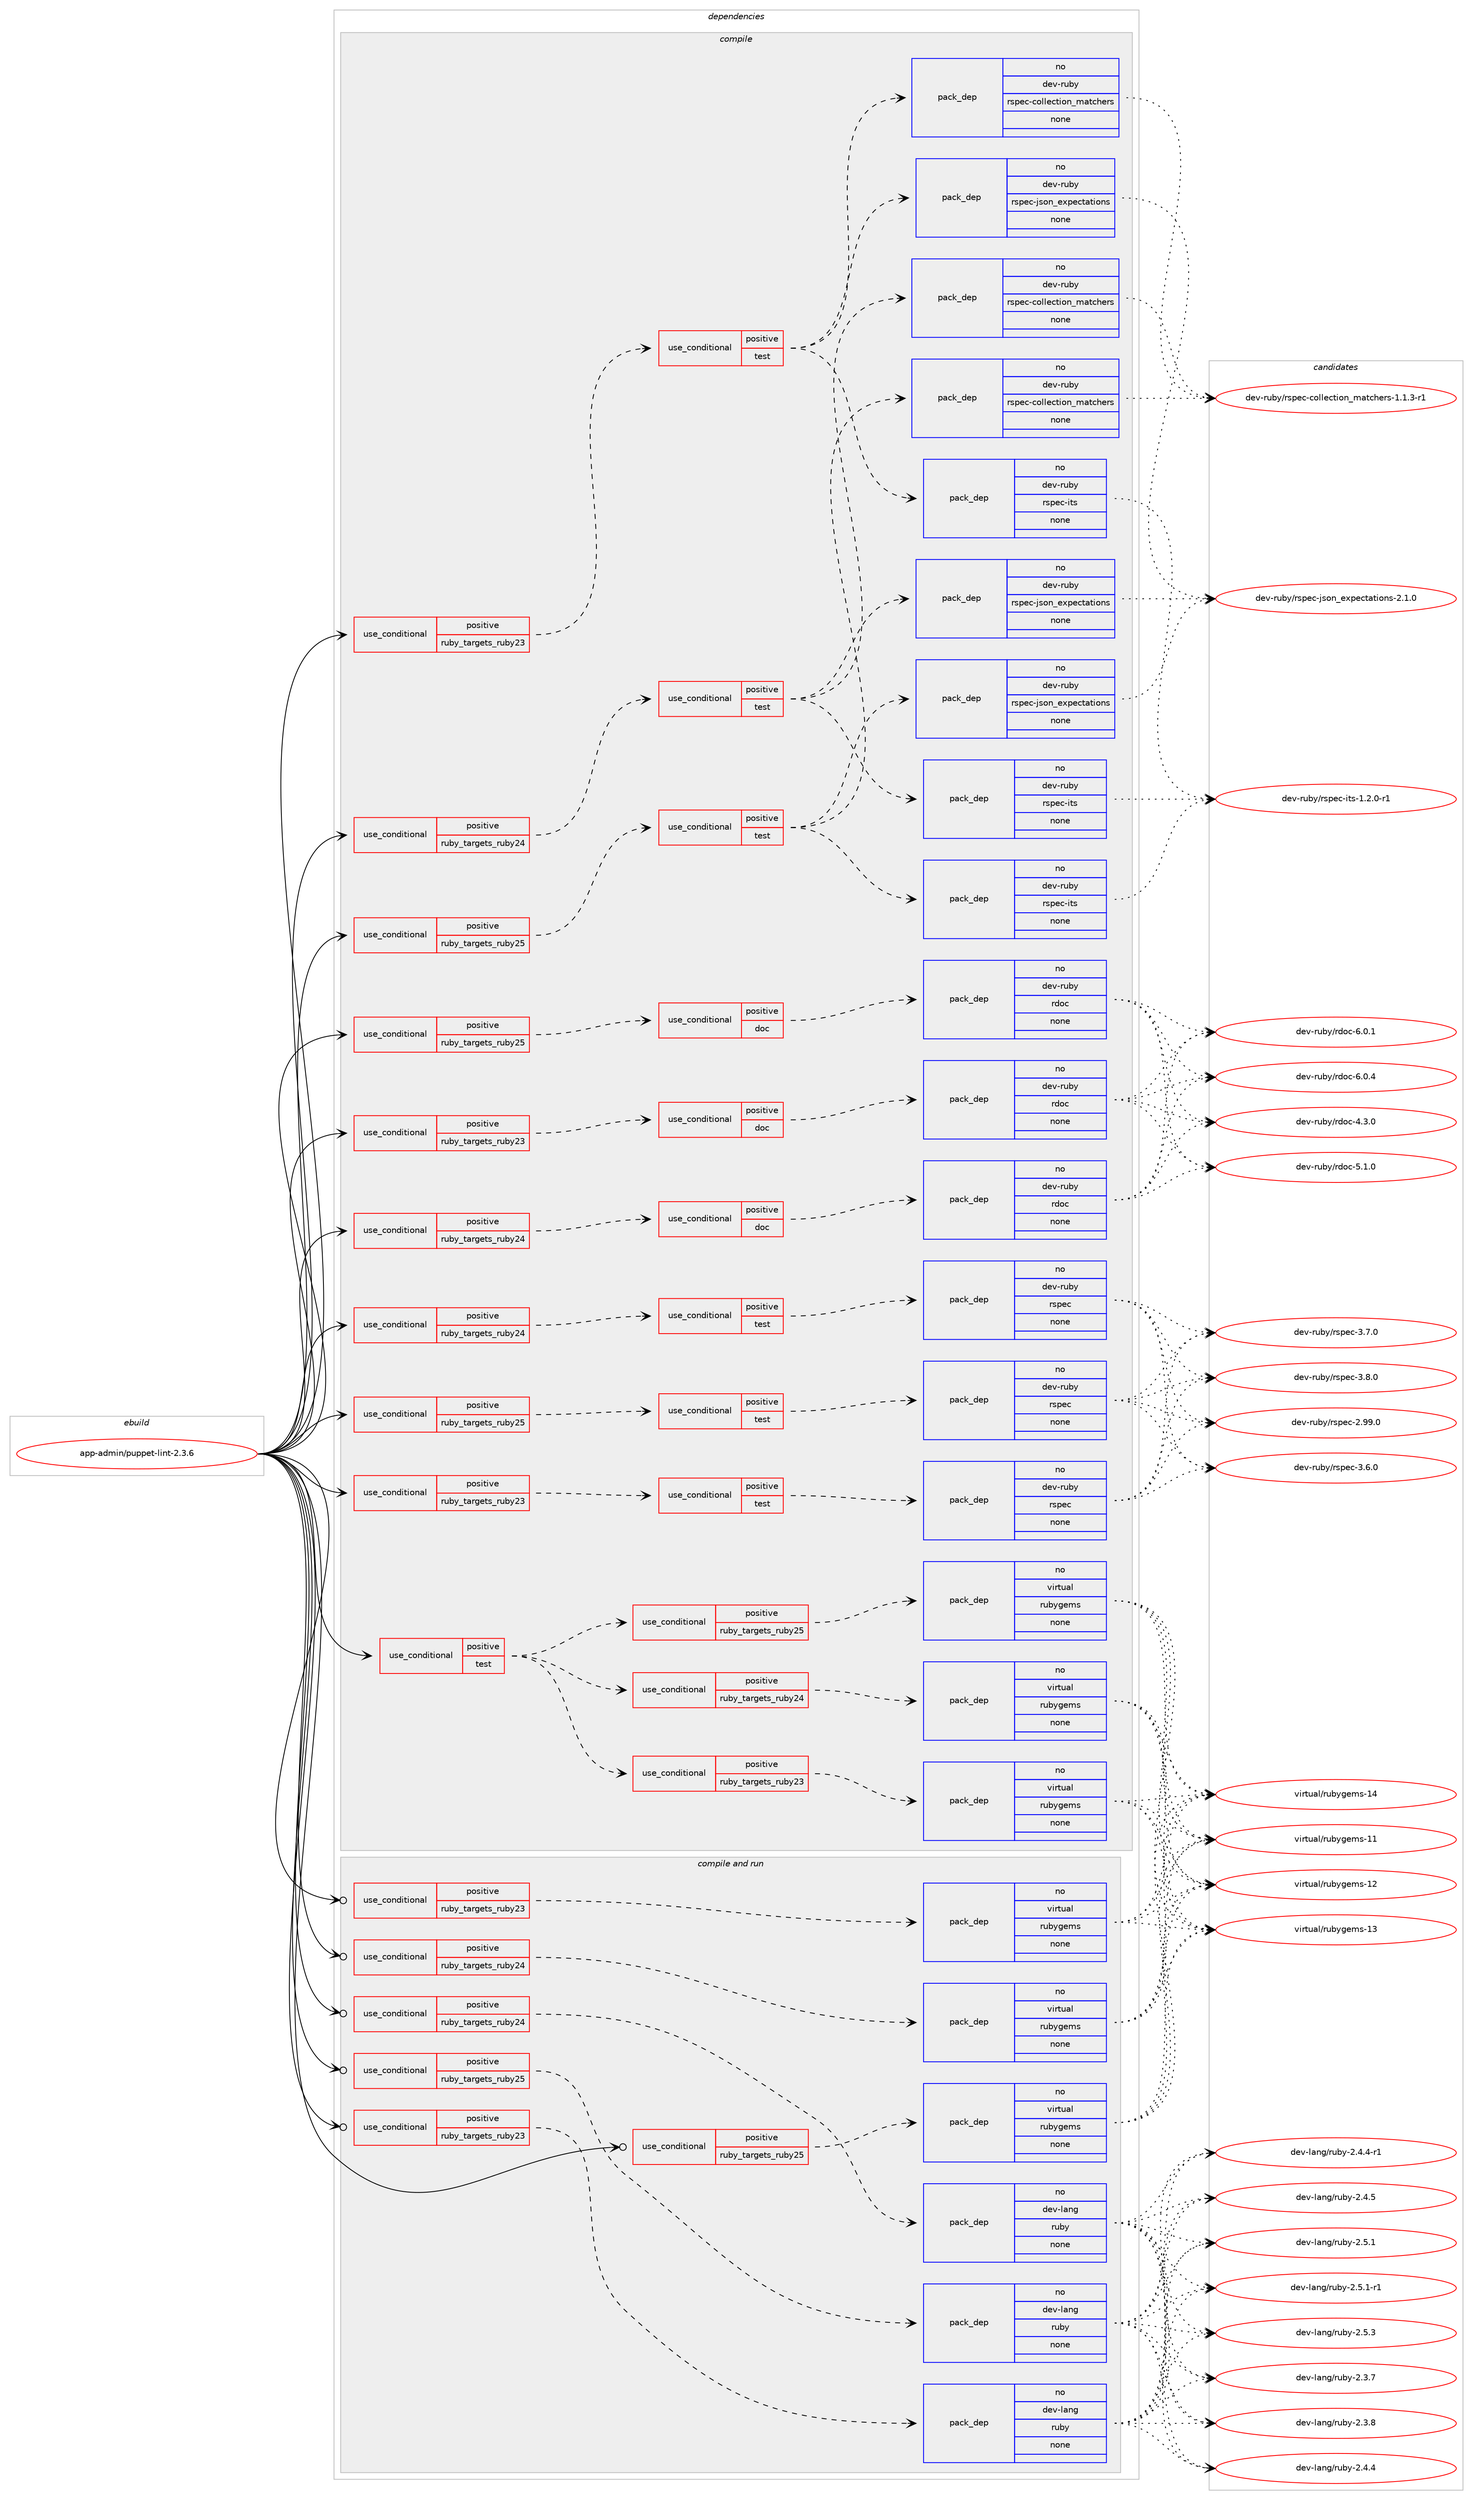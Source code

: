 digraph prolog {

# *************
# Graph options
# *************

newrank=true;
concentrate=true;
compound=true;
graph [rankdir=LR,fontname=Helvetica,fontsize=10,ranksep=1.5];#, ranksep=2.5, nodesep=0.2];
edge  [arrowhead=vee];
node  [fontname=Helvetica,fontsize=10];

# **********
# The ebuild
# **********

subgraph cluster_leftcol {
color=gray;
rank=same;
label=<<i>ebuild</i>>;
id [label="app-admin/puppet-lint-2.3.6", color=red, width=4, href="../app-admin/puppet-lint-2.3.6.svg"];
}

# ****************
# The dependencies
# ****************

subgraph cluster_midcol {
color=gray;
label=<<i>dependencies</i>>;
subgraph cluster_compile {
fillcolor="#eeeeee";
style=filled;
label=<<i>compile</i>>;
subgraph cond619 {
dependency2425 [label=<<TABLE BORDER="0" CELLBORDER="1" CELLSPACING="0" CELLPADDING="4"><TR><TD ROWSPAN="3" CELLPADDING="10">use_conditional</TD></TR><TR><TD>positive</TD></TR><TR><TD>ruby_targets_ruby23</TD></TR></TABLE>>, shape=none, color=red];
subgraph cond620 {
dependency2426 [label=<<TABLE BORDER="0" CELLBORDER="1" CELLSPACING="0" CELLPADDING="4"><TR><TD ROWSPAN="3" CELLPADDING="10">use_conditional</TD></TR><TR><TD>positive</TD></TR><TR><TD>doc</TD></TR></TABLE>>, shape=none, color=red];
subgraph pack1734 {
dependency2427 [label=<<TABLE BORDER="0" CELLBORDER="1" CELLSPACING="0" CELLPADDING="4" WIDTH="220"><TR><TD ROWSPAN="6" CELLPADDING="30">pack_dep</TD></TR><TR><TD WIDTH="110">no</TD></TR><TR><TD>dev-ruby</TD></TR><TR><TD>rdoc</TD></TR><TR><TD>none</TD></TR><TR><TD></TD></TR></TABLE>>, shape=none, color=blue];
}
dependency2426:e -> dependency2427:w [weight=20,style="dashed",arrowhead="vee"];
}
dependency2425:e -> dependency2426:w [weight=20,style="dashed",arrowhead="vee"];
}
id:e -> dependency2425:w [weight=20,style="solid",arrowhead="vee"];
subgraph cond621 {
dependency2428 [label=<<TABLE BORDER="0" CELLBORDER="1" CELLSPACING="0" CELLPADDING="4"><TR><TD ROWSPAN="3" CELLPADDING="10">use_conditional</TD></TR><TR><TD>positive</TD></TR><TR><TD>ruby_targets_ruby23</TD></TR></TABLE>>, shape=none, color=red];
subgraph cond622 {
dependency2429 [label=<<TABLE BORDER="0" CELLBORDER="1" CELLSPACING="0" CELLPADDING="4"><TR><TD ROWSPAN="3" CELLPADDING="10">use_conditional</TD></TR><TR><TD>positive</TD></TR><TR><TD>test</TD></TR></TABLE>>, shape=none, color=red];
subgraph pack1735 {
dependency2430 [label=<<TABLE BORDER="0" CELLBORDER="1" CELLSPACING="0" CELLPADDING="4" WIDTH="220"><TR><TD ROWSPAN="6" CELLPADDING="30">pack_dep</TD></TR><TR><TD WIDTH="110">no</TD></TR><TR><TD>dev-ruby</TD></TR><TR><TD>rspec</TD></TR><TR><TD>none</TD></TR><TR><TD></TD></TR></TABLE>>, shape=none, color=blue];
}
dependency2429:e -> dependency2430:w [weight=20,style="dashed",arrowhead="vee"];
}
dependency2428:e -> dependency2429:w [weight=20,style="dashed",arrowhead="vee"];
}
id:e -> dependency2428:w [weight=20,style="solid",arrowhead="vee"];
subgraph cond623 {
dependency2431 [label=<<TABLE BORDER="0" CELLBORDER="1" CELLSPACING="0" CELLPADDING="4"><TR><TD ROWSPAN="3" CELLPADDING="10">use_conditional</TD></TR><TR><TD>positive</TD></TR><TR><TD>ruby_targets_ruby23</TD></TR></TABLE>>, shape=none, color=red];
subgraph cond624 {
dependency2432 [label=<<TABLE BORDER="0" CELLBORDER="1" CELLSPACING="0" CELLPADDING="4"><TR><TD ROWSPAN="3" CELLPADDING="10">use_conditional</TD></TR><TR><TD>positive</TD></TR><TR><TD>test</TD></TR></TABLE>>, shape=none, color=red];
subgraph pack1736 {
dependency2433 [label=<<TABLE BORDER="0" CELLBORDER="1" CELLSPACING="0" CELLPADDING="4" WIDTH="220"><TR><TD ROWSPAN="6" CELLPADDING="30">pack_dep</TD></TR><TR><TD WIDTH="110">no</TD></TR><TR><TD>dev-ruby</TD></TR><TR><TD>rspec-its</TD></TR><TR><TD>none</TD></TR><TR><TD></TD></TR></TABLE>>, shape=none, color=blue];
}
dependency2432:e -> dependency2433:w [weight=20,style="dashed",arrowhead="vee"];
subgraph pack1737 {
dependency2434 [label=<<TABLE BORDER="0" CELLBORDER="1" CELLSPACING="0" CELLPADDING="4" WIDTH="220"><TR><TD ROWSPAN="6" CELLPADDING="30">pack_dep</TD></TR><TR><TD WIDTH="110">no</TD></TR><TR><TD>dev-ruby</TD></TR><TR><TD>rspec-collection_matchers</TD></TR><TR><TD>none</TD></TR><TR><TD></TD></TR></TABLE>>, shape=none, color=blue];
}
dependency2432:e -> dependency2434:w [weight=20,style="dashed",arrowhead="vee"];
subgraph pack1738 {
dependency2435 [label=<<TABLE BORDER="0" CELLBORDER="1" CELLSPACING="0" CELLPADDING="4" WIDTH="220"><TR><TD ROWSPAN="6" CELLPADDING="30">pack_dep</TD></TR><TR><TD WIDTH="110">no</TD></TR><TR><TD>dev-ruby</TD></TR><TR><TD>rspec-json_expectations</TD></TR><TR><TD>none</TD></TR><TR><TD></TD></TR></TABLE>>, shape=none, color=blue];
}
dependency2432:e -> dependency2435:w [weight=20,style="dashed",arrowhead="vee"];
}
dependency2431:e -> dependency2432:w [weight=20,style="dashed",arrowhead="vee"];
}
id:e -> dependency2431:w [weight=20,style="solid",arrowhead="vee"];
subgraph cond625 {
dependency2436 [label=<<TABLE BORDER="0" CELLBORDER="1" CELLSPACING="0" CELLPADDING="4"><TR><TD ROWSPAN="3" CELLPADDING="10">use_conditional</TD></TR><TR><TD>positive</TD></TR><TR><TD>ruby_targets_ruby24</TD></TR></TABLE>>, shape=none, color=red];
subgraph cond626 {
dependency2437 [label=<<TABLE BORDER="0" CELLBORDER="1" CELLSPACING="0" CELLPADDING="4"><TR><TD ROWSPAN="3" CELLPADDING="10">use_conditional</TD></TR><TR><TD>positive</TD></TR><TR><TD>doc</TD></TR></TABLE>>, shape=none, color=red];
subgraph pack1739 {
dependency2438 [label=<<TABLE BORDER="0" CELLBORDER="1" CELLSPACING="0" CELLPADDING="4" WIDTH="220"><TR><TD ROWSPAN="6" CELLPADDING="30">pack_dep</TD></TR><TR><TD WIDTH="110">no</TD></TR><TR><TD>dev-ruby</TD></TR><TR><TD>rdoc</TD></TR><TR><TD>none</TD></TR><TR><TD></TD></TR></TABLE>>, shape=none, color=blue];
}
dependency2437:e -> dependency2438:w [weight=20,style="dashed",arrowhead="vee"];
}
dependency2436:e -> dependency2437:w [weight=20,style="dashed",arrowhead="vee"];
}
id:e -> dependency2436:w [weight=20,style="solid",arrowhead="vee"];
subgraph cond627 {
dependency2439 [label=<<TABLE BORDER="0" CELLBORDER="1" CELLSPACING="0" CELLPADDING="4"><TR><TD ROWSPAN="3" CELLPADDING="10">use_conditional</TD></TR><TR><TD>positive</TD></TR><TR><TD>ruby_targets_ruby24</TD></TR></TABLE>>, shape=none, color=red];
subgraph cond628 {
dependency2440 [label=<<TABLE BORDER="0" CELLBORDER="1" CELLSPACING="0" CELLPADDING="4"><TR><TD ROWSPAN="3" CELLPADDING="10">use_conditional</TD></TR><TR><TD>positive</TD></TR><TR><TD>test</TD></TR></TABLE>>, shape=none, color=red];
subgraph pack1740 {
dependency2441 [label=<<TABLE BORDER="0" CELLBORDER="1" CELLSPACING="0" CELLPADDING="4" WIDTH="220"><TR><TD ROWSPAN="6" CELLPADDING="30">pack_dep</TD></TR><TR><TD WIDTH="110">no</TD></TR><TR><TD>dev-ruby</TD></TR><TR><TD>rspec</TD></TR><TR><TD>none</TD></TR><TR><TD></TD></TR></TABLE>>, shape=none, color=blue];
}
dependency2440:e -> dependency2441:w [weight=20,style="dashed",arrowhead="vee"];
}
dependency2439:e -> dependency2440:w [weight=20,style="dashed",arrowhead="vee"];
}
id:e -> dependency2439:w [weight=20,style="solid",arrowhead="vee"];
subgraph cond629 {
dependency2442 [label=<<TABLE BORDER="0" CELLBORDER="1" CELLSPACING="0" CELLPADDING="4"><TR><TD ROWSPAN="3" CELLPADDING="10">use_conditional</TD></TR><TR><TD>positive</TD></TR><TR><TD>ruby_targets_ruby24</TD></TR></TABLE>>, shape=none, color=red];
subgraph cond630 {
dependency2443 [label=<<TABLE BORDER="0" CELLBORDER="1" CELLSPACING="0" CELLPADDING="4"><TR><TD ROWSPAN="3" CELLPADDING="10">use_conditional</TD></TR><TR><TD>positive</TD></TR><TR><TD>test</TD></TR></TABLE>>, shape=none, color=red];
subgraph pack1741 {
dependency2444 [label=<<TABLE BORDER="0" CELLBORDER="1" CELLSPACING="0" CELLPADDING="4" WIDTH="220"><TR><TD ROWSPAN="6" CELLPADDING="30">pack_dep</TD></TR><TR><TD WIDTH="110">no</TD></TR><TR><TD>dev-ruby</TD></TR><TR><TD>rspec-its</TD></TR><TR><TD>none</TD></TR><TR><TD></TD></TR></TABLE>>, shape=none, color=blue];
}
dependency2443:e -> dependency2444:w [weight=20,style="dashed",arrowhead="vee"];
subgraph pack1742 {
dependency2445 [label=<<TABLE BORDER="0" CELLBORDER="1" CELLSPACING="0" CELLPADDING="4" WIDTH="220"><TR><TD ROWSPAN="6" CELLPADDING="30">pack_dep</TD></TR><TR><TD WIDTH="110">no</TD></TR><TR><TD>dev-ruby</TD></TR><TR><TD>rspec-collection_matchers</TD></TR><TR><TD>none</TD></TR><TR><TD></TD></TR></TABLE>>, shape=none, color=blue];
}
dependency2443:e -> dependency2445:w [weight=20,style="dashed",arrowhead="vee"];
subgraph pack1743 {
dependency2446 [label=<<TABLE BORDER="0" CELLBORDER="1" CELLSPACING="0" CELLPADDING="4" WIDTH="220"><TR><TD ROWSPAN="6" CELLPADDING="30">pack_dep</TD></TR><TR><TD WIDTH="110">no</TD></TR><TR><TD>dev-ruby</TD></TR><TR><TD>rspec-json_expectations</TD></TR><TR><TD>none</TD></TR><TR><TD></TD></TR></TABLE>>, shape=none, color=blue];
}
dependency2443:e -> dependency2446:w [weight=20,style="dashed",arrowhead="vee"];
}
dependency2442:e -> dependency2443:w [weight=20,style="dashed",arrowhead="vee"];
}
id:e -> dependency2442:w [weight=20,style="solid",arrowhead="vee"];
subgraph cond631 {
dependency2447 [label=<<TABLE BORDER="0" CELLBORDER="1" CELLSPACING="0" CELLPADDING="4"><TR><TD ROWSPAN="3" CELLPADDING="10">use_conditional</TD></TR><TR><TD>positive</TD></TR><TR><TD>ruby_targets_ruby25</TD></TR></TABLE>>, shape=none, color=red];
subgraph cond632 {
dependency2448 [label=<<TABLE BORDER="0" CELLBORDER="1" CELLSPACING="0" CELLPADDING="4"><TR><TD ROWSPAN="3" CELLPADDING="10">use_conditional</TD></TR><TR><TD>positive</TD></TR><TR><TD>doc</TD></TR></TABLE>>, shape=none, color=red];
subgraph pack1744 {
dependency2449 [label=<<TABLE BORDER="0" CELLBORDER="1" CELLSPACING="0" CELLPADDING="4" WIDTH="220"><TR><TD ROWSPAN="6" CELLPADDING="30">pack_dep</TD></TR><TR><TD WIDTH="110">no</TD></TR><TR><TD>dev-ruby</TD></TR><TR><TD>rdoc</TD></TR><TR><TD>none</TD></TR><TR><TD></TD></TR></TABLE>>, shape=none, color=blue];
}
dependency2448:e -> dependency2449:w [weight=20,style="dashed",arrowhead="vee"];
}
dependency2447:e -> dependency2448:w [weight=20,style="dashed",arrowhead="vee"];
}
id:e -> dependency2447:w [weight=20,style="solid",arrowhead="vee"];
subgraph cond633 {
dependency2450 [label=<<TABLE BORDER="0" CELLBORDER="1" CELLSPACING="0" CELLPADDING="4"><TR><TD ROWSPAN="3" CELLPADDING="10">use_conditional</TD></TR><TR><TD>positive</TD></TR><TR><TD>ruby_targets_ruby25</TD></TR></TABLE>>, shape=none, color=red];
subgraph cond634 {
dependency2451 [label=<<TABLE BORDER="0" CELLBORDER="1" CELLSPACING="0" CELLPADDING="4"><TR><TD ROWSPAN="3" CELLPADDING="10">use_conditional</TD></TR><TR><TD>positive</TD></TR><TR><TD>test</TD></TR></TABLE>>, shape=none, color=red];
subgraph pack1745 {
dependency2452 [label=<<TABLE BORDER="0" CELLBORDER="1" CELLSPACING="0" CELLPADDING="4" WIDTH="220"><TR><TD ROWSPAN="6" CELLPADDING="30">pack_dep</TD></TR><TR><TD WIDTH="110">no</TD></TR><TR><TD>dev-ruby</TD></TR><TR><TD>rspec</TD></TR><TR><TD>none</TD></TR><TR><TD></TD></TR></TABLE>>, shape=none, color=blue];
}
dependency2451:e -> dependency2452:w [weight=20,style="dashed",arrowhead="vee"];
}
dependency2450:e -> dependency2451:w [weight=20,style="dashed",arrowhead="vee"];
}
id:e -> dependency2450:w [weight=20,style="solid",arrowhead="vee"];
subgraph cond635 {
dependency2453 [label=<<TABLE BORDER="0" CELLBORDER="1" CELLSPACING="0" CELLPADDING="4"><TR><TD ROWSPAN="3" CELLPADDING="10">use_conditional</TD></TR><TR><TD>positive</TD></TR><TR><TD>ruby_targets_ruby25</TD></TR></TABLE>>, shape=none, color=red];
subgraph cond636 {
dependency2454 [label=<<TABLE BORDER="0" CELLBORDER="1" CELLSPACING="0" CELLPADDING="4"><TR><TD ROWSPAN="3" CELLPADDING="10">use_conditional</TD></TR><TR><TD>positive</TD></TR><TR><TD>test</TD></TR></TABLE>>, shape=none, color=red];
subgraph pack1746 {
dependency2455 [label=<<TABLE BORDER="0" CELLBORDER="1" CELLSPACING="0" CELLPADDING="4" WIDTH="220"><TR><TD ROWSPAN="6" CELLPADDING="30">pack_dep</TD></TR><TR><TD WIDTH="110">no</TD></TR><TR><TD>dev-ruby</TD></TR><TR><TD>rspec-its</TD></TR><TR><TD>none</TD></TR><TR><TD></TD></TR></TABLE>>, shape=none, color=blue];
}
dependency2454:e -> dependency2455:w [weight=20,style="dashed",arrowhead="vee"];
subgraph pack1747 {
dependency2456 [label=<<TABLE BORDER="0" CELLBORDER="1" CELLSPACING="0" CELLPADDING="4" WIDTH="220"><TR><TD ROWSPAN="6" CELLPADDING="30">pack_dep</TD></TR><TR><TD WIDTH="110">no</TD></TR><TR><TD>dev-ruby</TD></TR><TR><TD>rspec-collection_matchers</TD></TR><TR><TD>none</TD></TR><TR><TD></TD></TR></TABLE>>, shape=none, color=blue];
}
dependency2454:e -> dependency2456:w [weight=20,style="dashed",arrowhead="vee"];
subgraph pack1748 {
dependency2457 [label=<<TABLE BORDER="0" CELLBORDER="1" CELLSPACING="0" CELLPADDING="4" WIDTH="220"><TR><TD ROWSPAN="6" CELLPADDING="30">pack_dep</TD></TR><TR><TD WIDTH="110">no</TD></TR><TR><TD>dev-ruby</TD></TR><TR><TD>rspec-json_expectations</TD></TR><TR><TD>none</TD></TR><TR><TD></TD></TR></TABLE>>, shape=none, color=blue];
}
dependency2454:e -> dependency2457:w [weight=20,style="dashed",arrowhead="vee"];
}
dependency2453:e -> dependency2454:w [weight=20,style="dashed",arrowhead="vee"];
}
id:e -> dependency2453:w [weight=20,style="solid",arrowhead="vee"];
subgraph cond637 {
dependency2458 [label=<<TABLE BORDER="0" CELLBORDER="1" CELLSPACING="0" CELLPADDING="4"><TR><TD ROWSPAN="3" CELLPADDING="10">use_conditional</TD></TR><TR><TD>positive</TD></TR><TR><TD>test</TD></TR></TABLE>>, shape=none, color=red];
subgraph cond638 {
dependency2459 [label=<<TABLE BORDER="0" CELLBORDER="1" CELLSPACING="0" CELLPADDING="4"><TR><TD ROWSPAN="3" CELLPADDING="10">use_conditional</TD></TR><TR><TD>positive</TD></TR><TR><TD>ruby_targets_ruby23</TD></TR></TABLE>>, shape=none, color=red];
subgraph pack1749 {
dependency2460 [label=<<TABLE BORDER="0" CELLBORDER="1" CELLSPACING="0" CELLPADDING="4" WIDTH="220"><TR><TD ROWSPAN="6" CELLPADDING="30">pack_dep</TD></TR><TR><TD WIDTH="110">no</TD></TR><TR><TD>virtual</TD></TR><TR><TD>rubygems</TD></TR><TR><TD>none</TD></TR><TR><TD></TD></TR></TABLE>>, shape=none, color=blue];
}
dependency2459:e -> dependency2460:w [weight=20,style="dashed",arrowhead="vee"];
}
dependency2458:e -> dependency2459:w [weight=20,style="dashed",arrowhead="vee"];
subgraph cond639 {
dependency2461 [label=<<TABLE BORDER="0" CELLBORDER="1" CELLSPACING="0" CELLPADDING="4"><TR><TD ROWSPAN="3" CELLPADDING="10">use_conditional</TD></TR><TR><TD>positive</TD></TR><TR><TD>ruby_targets_ruby24</TD></TR></TABLE>>, shape=none, color=red];
subgraph pack1750 {
dependency2462 [label=<<TABLE BORDER="0" CELLBORDER="1" CELLSPACING="0" CELLPADDING="4" WIDTH="220"><TR><TD ROWSPAN="6" CELLPADDING="30">pack_dep</TD></TR><TR><TD WIDTH="110">no</TD></TR><TR><TD>virtual</TD></TR><TR><TD>rubygems</TD></TR><TR><TD>none</TD></TR><TR><TD></TD></TR></TABLE>>, shape=none, color=blue];
}
dependency2461:e -> dependency2462:w [weight=20,style="dashed",arrowhead="vee"];
}
dependency2458:e -> dependency2461:w [weight=20,style="dashed",arrowhead="vee"];
subgraph cond640 {
dependency2463 [label=<<TABLE BORDER="0" CELLBORDER="1" CELLSPACING="0" CELLPADDING="4"><TR><TD ROWSPAN="3" CELLPADDING="10">use_conditional</TD></TR><TR><TD>positive</TD></TR><TR><TD>ruby_targets_ruby25</TD></TR></TABLE>>, shape=none, color=red];
subgraph pack1751 {
dependency2464 [label=<<TABLE BORDER="0" CELLBORDER="1" CELLSPACING="0" CELLPADDING="4" WIDTH="220"><TR><TD ROWSPAN="6" CELLPADDING="30">pack_dep</TD></TR><TR><TD WIDTH="110">no</TD></TR><TR><TD>virtual</TD></TR><TR><TD>rubygems</TD></TR><TR><TD>none</TD></TR><TR><TD></TD></TR></TABLE>>, shape=none, color=blue];
}
dependency2463:e -> dependency2464:w [weight=20,style="dashed",arrowhead="vee"];
}
dependency2458:e -> dependency2463:w [weight=20,style="dashed",arrowhead="vee"];
}
id:e -> dependency2458:w [weight=20,style="solid",arrowhead="vee"];
}
subgraph cluster_compileandrun {
fillcolor="#eeeeee";
style=filled;
label=<<i>compile and run</i>>;
subgraph cond641 {
dependency2465 [label=<<TABLE BORDER="0" CELLBORDER="1" CELLSPACING="0" CELLPADDING="4"><TR><TD ROWSPAN="3" CELLPADDING="10">use_conditional</TD></TR><TR><TD>positive</TD></TR><TR><TD>ruby_targets_ruby23</TD></TR></TABLE>>, shape=none, color=red];
subgraph pack1752 {
dependency2466 [label=<<TABLE BORDER="0" CELLBORDER="1" CELLSPACING="0" CELLPADDING="4" WIDTH="220"><TR><TD ROWSPAN="6" CELLPADDING="30">pack_dep</TD></TR><TR><TD WIDTH="110">no</TD></TR><TR><TD>dev-lang</TD></TR><TR><TD>ruby</TD></TR><TR><TD>none</TD></TR><TR><TD></TD></TR></TABLE>>, shape=none, color=blue];
}
dependency2465:e -> dependency2466:w [weight=20,style="dashed",arrowhead="vee"];
}
id:e -> dependency2465:w [weight=20,style="solid",arrowhead="odotvee"];
subgraph cond642 {
dependency2467 [label=<<TABLE BORDER="0" CELLBORDER="1" CELLSPACING="0" CELLPADDING="4"><TR><TD ROWSPAN="3" CELLPADDING="10">use_conditional</TD></TR><TR><TD>positive</TD></TR><TR><TD>ruby_targets_ruby23</TD></TR></TABLE>>, shape=none, color=red];
subgraph pack1753 {
dependency2468 [label=<<TABLE BORDER="0" CELLBORDER="1" CELLSPACING="0" CELLPADDING="4" WIDTH="220"><TR><TD ROWSPAN="6" CELLPADDING="30">pack_dep</TD></TR><TR><TD WIDTH="110">no</TD></TR><TR><TD>virtual</TD></TR><TR><TD>rubygems</TD></TR><TR><TD>none</TD></TR><TR><TD></TD></TR></TABLE>>, shape=none, color=blue];
}
dependency2467:e -> dependency2468:w [weight=20,style="dashed",arrowhead="vee"];
}
id:e -> dependency2467:w [weight=20,style="solid",arrowhead="odotvee"];
subgraph cond643 {
dependency2469 [label=<<TABLE BORDER="0" CELLBORDER="1" CELLSPACING="0" CELLPADDING="4"><TR><TD ROWSPAN="3" CELLPADDING="10">use_conditional</TD></TR><TR><TD>positive</TD></TR><TR><TD>ruby_targets_ruby24</TD></TR></TABLE>>, shape=none, color=red];
subgraph pack1754 {
dependency2470 [label=<<TABLE BORDER="0" CELLBORDER="1" CELLSPACING="0" CELLPADDING="4" WIDTH="220"><TR><TD ROWSPAN="6" CELLPADDING="30">pack_dep</TD></TR><TR><TD WIDTH="110">no</TD></TR><TR><TD>dev-lang</TD></TR><TR><TD>ruby</TD></TR><TR><TD>none</TD></TR><TR><TD></TD></TR></TABLE>>, shape=none, color=blue];
}
dependency2469:e -> dependency2470:w [weight=20,style="dashed",arrowhead="vee"];
}
id:e -> dependency2469:w [weight=20,style="solid",arrowhead="odotvee"];
subgraph cond644 {
dependency2471 [label=<<TABLE BORDER="0" CELLBORDER="1" CELLSPACING="0" CELLPADDING="4"><TR><TD ROWSPAN="3" CELLPADDING="10">use_conditional</TD></TR><TR><TD>positive</TD></TR><TR><TD>ruby_targets_ruby24</TD></TR></TABLE>>, shape=none, color=red];
subgraph pack1755 {
dependency2472 [label=<<TABLE BORDER="0" CELLBORDER="1" CELLSPACING="0" CELLPADDING="4" WIDTH="220"><TR><TD ROWSPAN="6" CELLPADDING="30">pack_dep</TD></TR><TR><TD WIDTH="110">no</TD></TR><TR><TD>virtual</TD></TR><TR><TD>rubygems</TD></TR><TR><TD>none</TD></TR><TR><TD></TD></TR></TABLE>>, shape=none, color=blue];
}
dependency2471:e -> dependency2472:w [weight=20,style="dashed",arrowhead="vee"];
}
id:e -> dependency2471:w [weight=20,style="solid",arrowhead="odotvee"];
subgraph cond645 {
dependency2473 [label=<<TABLE BORDER="0" CELLBORDER="1" CELLSPACING="0" CELLPADDING="4"><TR><TD ROWSPAN="3" CELLPADDING="10">use_conditional</TD></TR><TR><TD>positive</TD></TR><TR><TD>ruby_targets_ruby25</TD></TR></TABLE>>, shape=none, color=red];
subgraph pack1756 {
dependency2474 [label=<<TABLE BORDER="0" CELLBORDER="1" CELLSPACING="0" CELLPADDING="4" WIDTH="220"><TR><TD ROWSPAN="6" CELLPADDING="30">pack_dep</TD></TR><TR><TD WIDTH="110">no</TD></TR><TR><TD>dev-lang</TD></TR><TR><TD>ruby</TD></TR><TR><TD>none</TD></TR><TR><TD></TD></TR></TABLE>>, shape=none, color=blue];
}
dependency2473:e -> dependency2474:w [weight=20,style="dashed",arrowhead="vee"];
}
id:e -> dependency2473:w [weight=20,style="solid",arrowhead="odotvee"];
subgraph cond646 {
dependency2475 [label=<<TABLE BORDER="0" CELLBORDER="1" CELLSPACING="0" CELLPADDING="4"><TR><TD ROWSPAN="3" CELLPADDING="10">use_conditional</TD></TR><TR><TD>positive</TD></TR><TR><TD>ruby_targets_ruby25</TD></TR></TABLE>>, shape=none, color=red];
subgraph pack1757 {
dependency2476 [label=<<TABLE BORDER="0" CELLBORDER="1" CELLSPACING="0" CELLPADDING="4" WIDTH="220"><TR><TD ROWSPAN="6" CELLPADDING="30">pack_dep</TD></TR><TR><TD WIDTH="110">no</TD></TR><TR><TD>virtual</TD></TR><TR><TD>rubygems</TD></TR><TR><TD>none</TD></TR><TR><TD></TD></TR></TABLE>>, shape=none, color=blue];
}
dependency2475:e -> dependency2476:w [weight=20,style="dashed",arrowhead="vee"];
}
id:e -> dependency2475:w [weight=20,style="solid",arrowhead="odotvee"];
}
subgraph cluster_run {
fillcolor="#eeeeee";
style=filled;
label=<<i>run</i>>;
}
}

# **************
# The candidates
# **************

subgraph cluster_choices {
rank=same;
color=gray;
label=<<i>candidates</i>>;

subgraph choice1734 {
color=black;
nodesep=1;
choice10010111845114117981214711410011199455246514648 [label="dev-ruby/rdoc-4.3.0", color=red, width=4,href="../dev-ruby/rdoc-4.3.0.svg"];
choice10010111845114117981214711410011199455346494648 [label="dev-ruby/rdoc-5.1.0", color=red, width=4,href="../dev-ruby/rdoc-5.1.0.svg"];
choice10010111845114117981214711410011199455446484649 [label="dev-ruby/rdoc-6.0.1", color=red, width=4,href="../dev-ruby/rdoc-6.0.1.svg"];
choice10010111845114117981214711410011199455446484652 [label="dev-ruby/rdoc-6.0.4", color=red, width=4,href="../dev-ruby/rdoc-6.0.4.svg"];
dependency2427:e -> choice10010111845114117981214711410011199455246514648:w [style=dotted,weight="100"];
dependency2427:e -> choice10010111845114117981214711410011199455346494648:w [style=dotted,weight="100"];
dependency2427:e -> choice10010111845114117981214711410011199455446484649:w [style=dotted,weight="100"];
dependency2427:e -> choice10010111845114117981214711410011199455446484652:w [style=dotted,weight="100"];
}
subgraph choice1735 {
color=black;
nodesep=1;
choice1001011184511411798121471141151121019945504657574648 [label="dev-ruby/rspec-2.99.0", color=red, width=4,href="../dev-ruby/rspec-2.99.0.svg"];
choice10010111845114117981214711411511210199455146544648 [label="dev-ruby/rspec-3.6.0", color=red, width=4,href="../dev-ruby/rspec-3.6.0.svg"];
choice10010111845114117981214711411511210199455146554648 [label="dev-ruby/rspec-3.7.0", color=red, width=4,href="../dev-ruby/rspec-3.7.0.svg"];
choice10010111845114117981214711411511210199455146564648 [label="dev-ruby/rspec-3.8.0", color=red, width=4,href="../dev-ruby/rspec-3.8.0.svg"];
dependency2430:e -> choice1001011184511411798121471141151121019945504657574648:w [style=dotted,weight="100"];
dependency2430:e -> choice10010111845114117981214711411511210199455146544648:w [style=dotted,weight="100"];
dependency2430:e -> choice10010111845114117981214711411511210199455146554648:w [style=dotted,weight="100"];
dependency2430:e -> choice10010111845114117981214711411511210199455146564648:w [style=dotted,weight="100"];
}
subgraph choice1736 {
color=black;
nodesep=1;
choice10010111845114117981214711411511210199451051161154549465046484511449 [label="dev-ruby/rspec-its-1.2.0-r1", color=red, width=4,href="../dev-ruby/rspec-its-1.2.0-r1.svg"];
dependency2433:e -> choice10010111845114117981214711411511210199451051161154549465046484511449:w [style=dotted,weight="100"];
}
subgraph choice1737 {
color=black;
nodesep=1;
choice100101118451141179812147114115112101994599111108108101991161051111109510997116991041011141154549464946514511449 [label="dev-ruby/rspec-collection_matchers-1.1.3-r1", color=red, width=4,href="../dev-ruby/rspec-collection_matchers-1.1.3-r1.svg"];
dependency2434:e -> choice100101118451141179812147114115112101994599111108108101991161051111109510997116991041011141154549464946514511449:w [style=dotted,weight="100"];
}
subgraph choice1738 {
color=black;
nodesep=1;
choice1001011184511411798121471141151121019945106115111110951011201121019911697116105111110115455046494648 [label="dev-ruby/rspec-json_expectations-2.1.0", color=red, width=4,href="../dev-ruby/rspec-json_expectations-2.1.0.svg"];
dependency2435:e -> choice1001011184511411798121471141151121019945106115111110951011201121019911697116105111110115455046494648:w [style=dotted,weight="100"];
}
subgraph choice1739 {
color=black;
nodesep=1;
choice10010111845114117981214711410011199455246514648 [label="dev-ruby/rdoc-4.3.0", color=red, width=4,href="../dev-ruby/rdoc-4.3.0.svg"];
choice10010111845114117981214711410011199455346494648 [label="dev-ruby/rdoc-5.1.0", color=red, width=4,href="../dev-ruby/rdoc-5.1.0.svg"];
choice10010111845114117981214711410011199455446484649 [label="dev-ruby/rdoc-6.0.1", color=red, width=4,href="../dev-ruby/rdoc-6.0.1.svg"];
choice10010111845114117981214711410011199455446484652 [label="dev-ruby/rdoc-6.0.4", color=red, width=4,href="../dev-ruby/rdoc-6.0.4.svg"];
dependency2438:e -> choice10010111845114117981214711410011199455246514648:w [style=dotted,weight="100"];
dependency2438:e -> choice10010111845114117981214711410011199455346494648:w [style=dotted,weight="100"];
dependency2438:e -> choice10010111845114117981214711410011199455446484649:w [style=dotted,weight="100"];
dependency2438:e -> choice10010111845114117981214711410011199455446484652:w [style=dotted,weight="100"];
}
subgraph choice1740 {
color=black;
nodesep=1;
choice1001011184511411798121471141151121019945504657574648 [label="dev-ruby/rspec-2.99.0", color=red, width=4,href="../dev-ruby/rspec-2.99.0.svg"];
choice10010111845114117981214711411511210199455146544648 [label="dev-ruby/rspec-3.6.0", color=red, width=4,href="../dev-ruby/rspec-3.6.0.svg"];
choice10010111845114117981214711411511210199455146554648 [label="dev-ruby/rspec-3.7.0", color=red, width=4,href="../dev-ruby/rspec-3.7.0.svg"];
choice10010111845114117981214711411511210199455146564648 [label="dev-ruby/rspec-3.8.0", color=red, width=4,href="../dev-ruby/rspec-3.8.0.svg"];
dependency2441:e -> choice1001011184511411798121471141151121019945504657574648:w [style=dotted,weight="100"];
dependency2441:e -> choice10010111845114117981214711411511210199455146544648:w [style=dotted,weight="100"];
dependency2441:e -> choice10010111845114117981214711411511210199455146554648:w [style=dotted,weight="100"];
dependency2441:e -> choice10010111845114117981214711411511210199455146564648:w [style=dotted,weight="100"];
}
subgraph choice1741 {
color=black;
nodesep=1;
choice10010111845114117981214711411511210199451051161154549465046484511449 [label="dev-ruby/rspec-its-1.2.0-r1", color=red, width=4,href="../dev-ruby/rspec-its-1.2.0-r1.svg"];
dependency2444:e -> choice10010111845114117981214711411511210199451051161154549465046484511449:w [style=dotted,weight="100"];
}
subgraph choice1742 {
color=black;
nodesep=1;
choice100101118451141179812147114115112101994599111108108101991161051111109510997116991041011141154549464946514511449 [label="dev-ruby/rspec-collection_matchers-1.1.3-r1", color=red, width=4,href="../dev-ruby/rspec-collection_matchers-1.1.3-r1.svg"];
dependency2445:e -> choice100101118451141179812147114115112101994599111108108101991161051111109510997116991041011141154549464946514511449:w [style=dotted,weight="100"];
}
subgraph choice1743 {
color=black;
nodesep=1;
choice1001011184511411798121471141151121019945106115111110951011201121019911697116105111110115455046494648 [label="dev-ruby/rspec-json_expectations-2.1.0", color=red, width=4,href="../dev-ruby/rspec-json_expectations-2.1.0.svg"];
dependency2446:e -> choice1001011184511411798121471141151121019945106115111110951011201121019911697116105111110115455046494648:w [style=dotted,weight="100"];
}
subgraph choice1744 {
color=black;
nodesep=1;
choice10010111845114117981214711410011199455246514648 [label="dev-ruby/rdoc-4.3.0", color=red, width=4,href="../dev-ruby/rdoc-4.3.0.svg"];
choice10010111845114117981214711410011199455346494648 [label="dev-ruby/rdoc-5.1.0", color=red, width=4,href="../dev-ruby/rdoc-5.1.0.svg"];
choice10010111845114117981214711410011199455446484649 [label="dev-ruby/rdoc-6.0.1", color=red, width=4,href="../dev-ruby/rdoc-6.0.1.svg"];
choice10010111845114117981214711410011199455446484652 [label="dev-ruby/rdoc-6.0.4", color=red, width=4,href="../dev-ruby/rdoc-6.0.4.svg"];
dependency2449:e -> choice10010111845114117981214711410011199455246514648:w [style=dotted,weight="100"];
dependency2449:e -> choice10010111845114117981214711410011199455346494648:w [style=dotted,weight="100"];
dependency2449:e -> choice10010111845114117981214711410011199455446484649:w [style=dotted,weight="100"];
dependency2449:e -> choice10010111845114117981214711410011199455446484652:w [style=dotted,weight="100"];
}
subgraph choice1745 {
color=black;
nodesep=1;
choice1001011184511411798121471141151121019945504657574648 [label="dev-ruby/rspec-2.99.0", color=red, width=4,href="../dev-ruby/rspec-2.99.0.svg"];
choice10010111845114117981214711411511210199455146544648 [label="dev-ruby/rspec-3.6.0", color=red, width=4,href="../dev-ruby/rspec-3.6.0.svg"];
choice10010111845114117981214711411511210199455146554648 [label="dev-ruby/rspec-3.7.0", color=red, width=4,href="../dev-ruby/rspec-3.7.0.svg"];
choice10010111845114117981214711411511210199455146564648 [label="dev-ruby/rspec-3.8.0", color=red, width=4,href="../dev-ruby/rspec-3.8.0.svg"];
dependency2452:e -> choice1001011184511411798121471141151121019945504657574648:w [style=dotted,weight="100"];
dependency2452:e -> choice10010111845114117981214711411511210199455146544648:w [style=dotted,weight="100"];
dependency2452:e -> choice10010111845114117981214711411511210199455146554648:w [style=dotted,weight="100"];
dependency2452:e -> choice10010111845114117981214711411511210199455146564648:w [style=dotted,weight="100"];
}
subgraph choice1746 {
color=black;
nodesep=1;
choice10010111845114117981214711411511210199451051161154549465046484511449 [label="dev-ruby/rspec-its-1.2.0-r1", color=red, width=4,href="../dev-ruby/rspec-its-1.2.0-r1.svg"];
dependency2455:e -> choice10010111845114117981214711411511210199451051161154549465046484511449:w [style=dotted,weight="100"];
}
subgraph choice1747 {
color=black;
nodesep=1;
choice100101118451141179812147114115112101994599111108108101991161051111109510997116991041011141154549464946514511449 [label="dev-ruby/rspec-collection_matchers-1.1.3-r1", color=red, width=4,href="../dev-ruby/rspec-collection_matchers-1.1.3-r1.svg"];
dependency2456:e -> choice100101118451141179812147114115112101994599111108108101991161051111109510997116991041011141154549464946514511449:w [style=dotted,weight="100"];
}
subgraph choice1748 {
color=black;
nodesep=1;
choice1001011184511411798121471141151121019945106115111110951011201121019911697116105111110115455046494648 [label="dev-ruby/rspec-json_expectations-2.1.0", color=red, width=4,href="../dev-ruby/rspec-json_expectations-2.1.0.svg"];
dependency2457:e -> choice1001011184511411798121471141151121019945106115111110951011201121019911697116105111110115455046494648:w [style=dotted,weight="100"];
}
subgraph choice1749 {
color=black;
nodesep=1;
choice118105114116117971084711411798121103101109115454949 [label="virtual/rubygems-11", color=red, width=4,href="../virtual/rubygems-11.svg"];
choice118105114116117971084711411798121103101109115454950 [label="virtual/rubygems-12", color=red, width=4,href="../virtual/rubygems-12.svg"];
choice118105114116117971084711411798121103101109115454951 [label="virtual/rubygems-13", color=red, width=4,href="../virtual/rubygems-13.svg"];
choice118105114116117971084711411798121103101109115454952 [label="virtual/rubygems-14", color=red, width=4,href="../virtual/rubygems-14.svg"];
dependency2460:e -> choice118105114116117971084711411798121103101109115454949:w [style=dotted,weight="100"];
dependency2460:e -> choice118105114116117971084711411798121103101109115454950:w [style=dotted,weight="100"];
dependency2460:e -> choice118105114116117971084711411798121103101109115454951:w [style=dotted,weight="100"];
dependency2460:e -> choice118105114116117971084711411798121103101109115454952:w [style=dotted,weight="100"];
}
subgraph choice1750 {
color=black;
nodesep=1;
choice118105114116117971084711411798121103101109115454949 [label="virtual/rubygems-11", color=red, width=4,href="../virtual/rubygems-11.svg"];
choice118105114116117971084711411798121103101109115454950 [label="virtual/rubygems-12", color=red, width=4,href="../virtual/rubygems-12.svg"];
choice118105114116117971084711411798121103101109115454951 [label="virtual/rubygems-13", color=red, width=4,href="../virtual/rubygems-13.svg"];
choice118105114116117971084711411798121103101109115454952 [label="virtual/rubygems-14", color=red, width=4,href="../virtual/rubygems-14.svg"];
dependency2462:e -> choice118105114116117971084711411798121103101109115454949:w [style=dotted,weight="100"];
dependency2462:e -> choice118105114116117971084711411798121103101109115454950:w [style=dotted,weight="100"];
dependency2462:e -> choice118105114116117971084711411798121103101109115454951:w [style=dotted,weight="100"];
dependency2462:e -> choice118105114116117971084711411798121103101109115454952:w [style=dotted,weight="100"];
}
subgraph choice1751 {
color=black;
nodesep=1;
choice118105114116117971084711411798121103101109115454949 [label="virtual/rubygems-11", color=red, width=4,href="../virtual/rubygems-11.svg"];
choice118105114116117971084711411798121103101109115454950 [label="virtual/rubygems-12", color=red, width=4,href="../virtual/rubygems-12.svg"];
choice118105114116117971084711411798121103101109115454951 [label="virtual/rubygems-13", color=red, width=4,href="../virtual/rubygems-13.svg"];
choice118105114116117971084711411798121103101109115454952 [label="virtual/rubygems-14", color=red, width=4,href="../virtual/rubygems-14.svg"];
dependency2464:e -> choice118105114116117971084711411798121103101109115454949:w [style=dotted,weight="100"];
dependency2464:e -> choice118105114116117971084711411798121103101109115454950:w [style=dotted,weight="100"];
dependency2464:e -> choice118105114116117971084711411798121103101109115454951:w [style=dotted,weight="100"];
dependency2464:e -> choice118105114116117971084711411798121103101109115454952:w [style=dotted,weight="100"];
}
subgraph choice1752 {
color=black;
nodesep=1;
choice10010111845108971101034711411798121455046514655 [label="dev-lang/ruby-2.3.7", color=red, width=4,href="../dev-lang/ruby-2.3.7.svg"];
choice10010111845108971101034711411798121455046514656 [label="dev-lang/ruby-2.3.8", color=red, width=4,href="../dev-lang/ruby-2.3.8.svg"];
choice10010111845108971101034711411798121455046524652 [label="dev-lang/ruby-2.4.4", color=red, width=4,href="../dev-lang/ruby-2.4.4.svg"];
choice100101118451089711010347114117981214550465246524511449 [label="dev-lang/ruby-2.4.4-r1", color=red, width=4,href="../dev-lang/ruby-2.4.4-r1.svg"];
choice10010111845108971101034711411798121455046524653 [label="dev-lang/ruby-2.4.5", color=red, width=4,href="../dev-lang/ruby-2.4.5.svg"];
choice10010111845108971101034711411798121455046534649 [label="dev-lang/ruby-2.5.1", color=red, width=4,href="../dev-lang/ruby-2.5.1.svg"];
choice100101118451089711010347114117981214550465346494511449 [label="dev-lang/ruby-2.5.1-r1", color=red, width=4,href="../dev-lang/ruby-2.5.1-r1.svg"];
choice10010111845108971101034711411798121455046534651 [label="dev-lang/ruby-2.5.3", color=red, width=4,href="../dev-lang/ruby-2.5.3.svg"];
dependency2466:e -> choice10010111845108971101034711411798121455046514655:w [style=dotted,weight="100"];
dependency2466:e -> choice10010111845108971101034711411798121455046514656:w [style=dotted,weight="100"];
dependency2466:e -> choice10010111845108971101034711411798121455046524652:w [style=dotted,weight="100"];
dependency2466:e -> choice100101118451089711010347114117981214550465246524511449:w [style=dotted,weight="100"];
dependency2466:e -> choice10010111845108971101034711411798121455046524653:w [style=dotted,weight="100"];
dependency2466:e -> choice10010111845108971101034711411798121455046534649:w [style=dotted,weight="100"];
dependency2466:e -> choice100101118451089711010347114117981214550465346494511449:w [style=dotted,weight="100"];
dependency2466:e -> choice10010111845108971101034711411798121455046534651:w [style=dotted,weight="100"];
}
subgraph choice1753 {
color=black;
nodesep=1;
choice118105114116117971084711411798121103101109115454949 [label="virtual/rubygems-11", color=red, width=4,href="../virtual/rubygems-11.svg"];
choice118105114116117971084711411798121103101109115454950 [label="virtual/rubygems-12", color=red, width=4,href="../virtual/rubygems-12.svg"];
choice118105114116117971084711411798121103101109115454951 [label="virtual/rubygems-13", color=red, width=4,href="../virtual/rubygems-13.svg"];
choice118105114116117971084711411798121103101109115454952 [label="virtual/rubygems-14", color=red, width=4,href="../virtual/rubygems-14.svg"];
dependency2468:e -> choice118105114116117971084711411798121103101109115454949:w [style=dotted,weight="100"];
dependency2468:e -> choice118105114116117971084711411798121103101109115454950:w [style=dotted,weight="100"];
dependency2468:e -> choice118105114116117971084711411798121103101109115454951:w [style=dotted,weight="100"];
dependency2468:e -> choice118105114116117971084711411798121103101109115454952:w [style=dotted,weight="100"];
}
subgraph choice1754 {
color=black;
nodesep=1;
choice10010111845108971101034711411798121455046514655 [label="dev-lang/ruby-2.3.7", color=red, width=4,href="../dev-lang/ruby-2.3.7.svg"];
choice10010111845108971101034711411798121455046514656 [label="dev-lang/ruby-2.3.8", color=red, width=4,href="../dev-lang/ruby-2.3.8.svg"];
choice10010111845108971101034711411798121455046524652 [label="dev-lang/ruby-2.4.4", color=red, width=4,href="../dev-lang/ruby-2.4.4.svg"];
choice100101118451089711010347114117981214550465246524511449 [label="dev-lang/ruby-2.4.4-r1", color=red, width=4,href="../dev-lang/ruby-2.4.4-r1.svg"];
choice10010111845108971101034711411798121455046524653 [label="dev-lang/ruby-2.4.5", color=red, width=4,href="../dev-lang/ruby-2.4.5.svg"];
choice10010111845108971101034711411798121455046534649 [label="dev-lang/ruby-2.5.1", color=red, width=4,href="../dev-lang/ruby-2.5.1.svg"];
choice100101118451089711010347114117981214550465346494511449 [label="dev-lang/ruby-2.5.1-r1", color=red, width=4,href="../dev-lang/ruby-2.5.1-r1.svg"];
choice10010111845108971101034711411798121455046534651 [label="dev-lang/ruby-2.5.3", color=red, width=4,href="../dev-lang/ruby-2.5.3.svg"];
dependency2470:e -> choice10010111845108971101034711411798121455046514655:w [style=dotted,weight="100"];
dependency2470:e -> choice10010111845108971101034711411798121455046514656:w [style=dotted,weight="100"];
dependency2470:e -> choice10010111845108971101034711411798121455046524652:w [style=dotted,weight="100"];
dependency2470:e -> choice100101118451089711010347114117981214550465246524511449:w [style=dotted,weight="100"];
dependency2470:e -> choice10010111845108971101034711411798121455046524653:w [style=dotted,weight="100"];
dependency2470:e -> choice10010111845108971101034711411798121455046534649:w [style=dotted,weight="100"];
dependency2470:e -> choice100101118451089711010347114117981214550465346494511449:w [style=dotted,weight="100"];
dependency2470:e -> choice10010111845108971101034711411798121455046534651:w [style=dotted,weight="100"];
}
subgraph choice1755 {
color=black;
nodesep=1;
choice118105114116117971084711411798121103101109115454949 [label="virtual/rubygems-11", color=red, width=4,href="../virtual/rubygems-11.svg"];
choice118105114116117971084711411798121103101109115454950 [label="virtual/rubygems-12", color=red, width=4,href="../virtual/rubygems-12.svg"];
choice118105114116117971084711411798121103101109115454951 [label="virtual/rubygems-13", color=red, width=4,href="../virtual/rubygems-13.svg"];
choice118105114116117971084711411798121103101109115454952 [label="virtual/rubygems-14", color=red, width=4,href="../virtual/rubygems-14.svg"];
dependency2472:e -> choice118105114116117971084711411798121103101109115454949:w [style=dotted,weight="100"];
dependency2472:e -> choice118105114116117971084711411798121103101109115454950:w [style=dotted,weight="100"];
dependency2472:e -> choice118105114116117971084711411798121103101109115454951:w [style=dotted,weight="100"];
dependency2472:e -> choice118105114116117971084711411798121103101109115454952:w [style=dotted,weight="100"];
}
subgraph choice1756 {
color=black;
nodesep=1;
choice10010111845108971101034711411798121455046514655 [label="dev-lang/ruby-2.3.7", color=red, width=4,href="../dev-lang/ruby-2.3.7.svg"];
choice10010111845108971101034711411798121455046514656 [label="dev-lang/ruby-2.3.8", color=red, width=4,href="../dev-lang/ruby-2.3.8.svg"];
choice10010111845108971101034711411798121455046524652 [label="dev-lang/ruby-2.4.4", color=red, width=4,href="../dev-lang/ruby-2.4.4.svg"];
choice100101118451089711010347114117981214550465246524511449 [label="dev-lang/ruby-2.4.4-r1", color=red, width=4,href="../dev-lang/ruby-2.4.4-r1.svg"];
choice10010111845108971101034711411798121455046524653 [label="dev-lang/ruby-2.4.5", color=red, width=4,href="../dev-lang/ruby-2.4.5.svg"];
choice10010111845108971101034711411798121455046534649 [label="dev-lang/ruby-2.5.1", color=red, width=4,href="../dev-lang/ruby-2.5.1.svg"];
choice100101118451089711010347114117981214550465346494511449 [label="dev-lang/ruby-2.5.1-r1", color=red, width=4,href="../dev-lang/ruby-2.5.1-r1.svg"];
choice10010111845108971101034711411798121455046534651 [label="dev-lang/ruby-2.5.3", color=red, width=4,href="../dev-lang/ruby-2.5.3.svg"];
dependency2474:e -> choice10010111845108971101034711411798121455046514655:w [style=dotted,weight="100"];
dependency2474:e -> choice10010111845108971101034711411798121455046514656:w [style=dotted,weight="100"];
dependency2474:e -> choice10010111845108971101034711411798121455046524652:w [style=dotted,weight="100"];
dependency2474:e -> choice100101118451089711010347114117981214550465246524511449:w [style=dotted,weight="100"];
dependency2474:e -> choice10010111845108971101034711411798121455046524653:w [style=dotted,weight="100"];
dependency2474:e -> choice10010111845108971101034711411798121455046534649:w [style=dotted,weight="100"];
dependency2474:e -> choice100101118451089711010347114117981214550465346494511449:w [style=dotted,weight="100"];
dependency2474:e -> choice10010111845108971101034711411798121455046534651:w [style=dotted,weight="100"];
}
subgraph choice1757 {
color=black;
nodesep=1;
choice118105114116117971084711411798121103101109115454949 [label="virtual/rubygems-11", color=red, width=4,href="../virtual/rubygems-11.svg"];
choice118105114116117971084711411798121103101109115454950 [label="virtual/rubygems-12", color=red, width=4,href="../virtual/rubygems-12.svg"];
choice118105114116117971084711411798121103101109115454951 [label="virtual/rubygems-13", color=red, width=4,href="../virtual/rubygems-13.svg"];
choice118105114116117971084711411798121103101109115454952 [label="virtual/rubygems-14", color=red, width=4,href="../virtual/rubygems-14.svg"];
dependency2476:e -> choice118105114116117971084711411798121103101109115454949:w [style=dotted,weight="100"];
dependency2476:e -> choice118105114116117971084711411798121103101109115454950:w [style=dotted,weight="100"];
dependency2476:e -> choice118105114116117971084711411798121103101109115454951:w [style=dotted,weight="100"];
dependency2476:e -> choice118105114116117971084711411798121103101109115454952:w [style=dotted,weight="100"];
}
}

}

